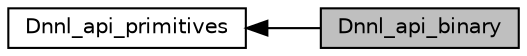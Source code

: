 digraph "Dnnl_api_binary"
{
  edge [fontname="Helvetica",fontsize="10",labelfontname="Helvetica",labelfontsize="10"];
  node [fontname="Helvetica",fontsize="10",shape=box];
  rankdir=LR;
  Node2 [label="Dnnl_api_primitives",height=0.2,width=0.4,color="black", fillcolor="white", style="filled",URL="$group__dnnl__api__primitives.html",tooltip=" "];
  Node1 [label="Dnnl_api_binary",height=0.2,width=0.4,color="black", fillcolor="grey75", style="filled", fontcolor="black",tooltip=" "];
  Node2->Node1 [shape=plaintext, dir="back", style="solid"];
}
